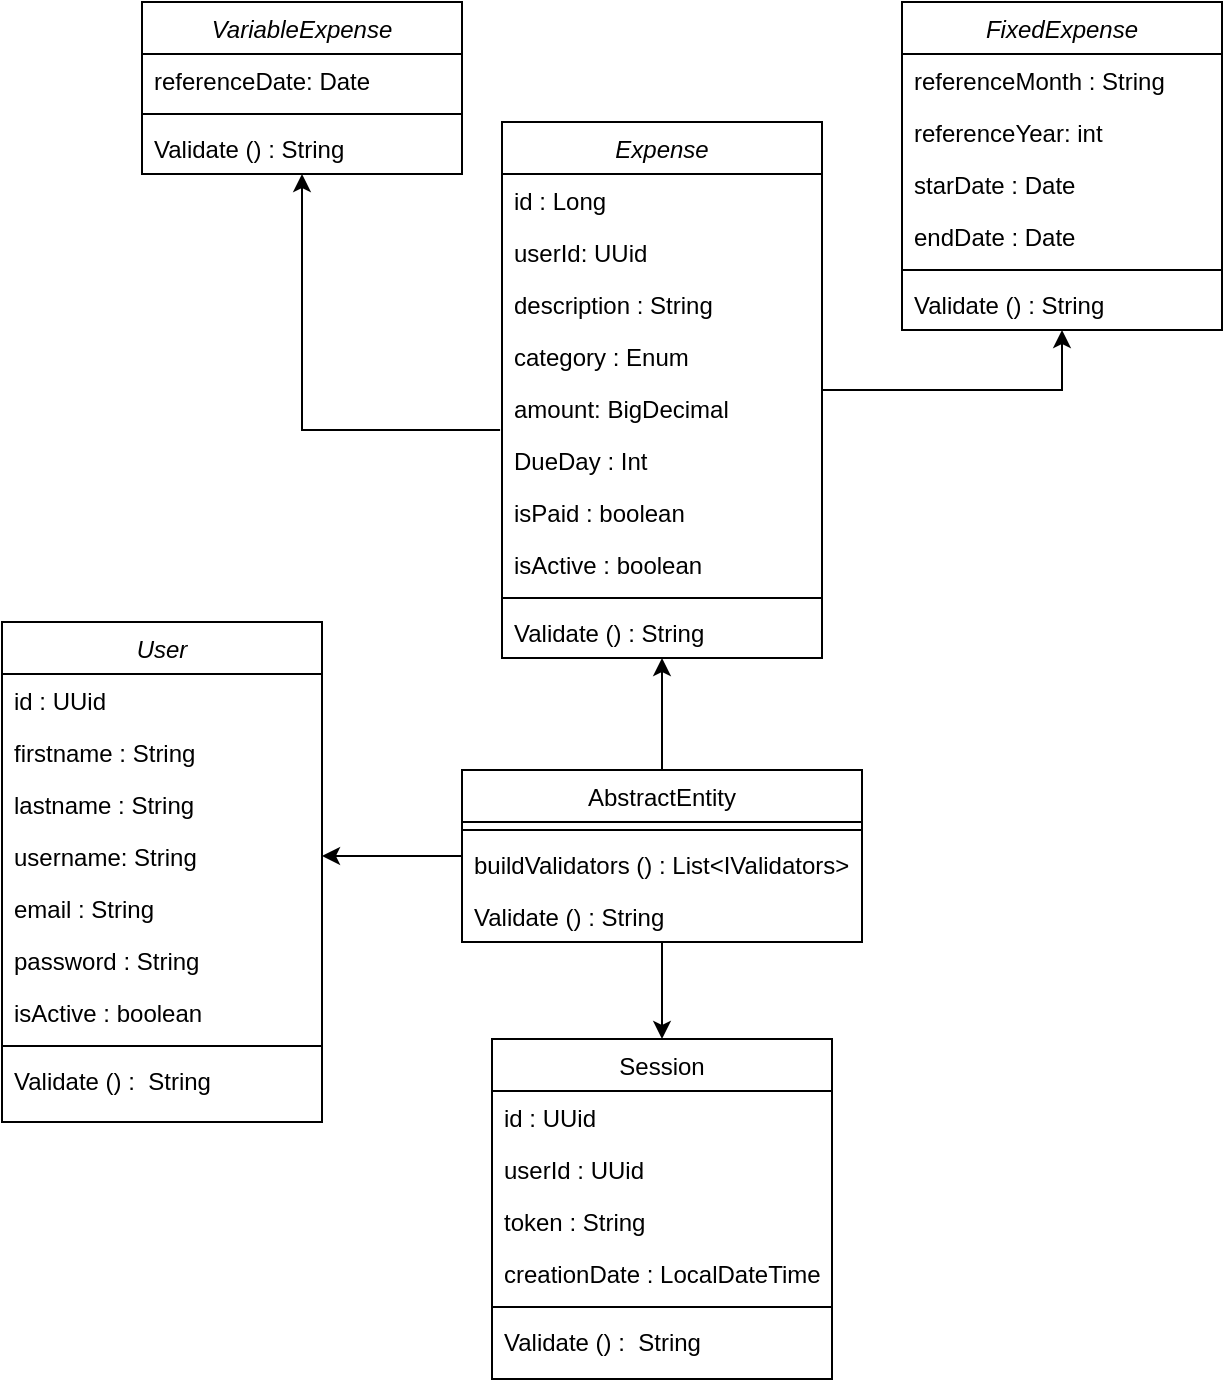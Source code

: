 <mxfile version="24.7.5">
  <diagram id="C5RBs43oDa-KdzZeNtuy" name="Page-1">
    <mxGraphModel dx="472" dy="1864" grid="1" gridSize="10" guides="1" tooltips="1" connect="1" arrows="1" fold="1" page="1" pageScale="1" pageWidth="827" pageHeight="1169" math="0" shadow="0">
      <root>
        <mxCell id="WIyWlLk6GJQsqaUBKTNV-0" />
        <mxCell id="WIyWlLk6GJQsqaUBKTNV-1" parent="WIyWlLk6GJQsqaUBKTNV-0" />
        <mxCell id="zkfFHV4jXpPFQw0GAbJ--0" value="User" style="swimlane;fontStyle=2;align=center;verticalAlign=top;childLayout=stackLayout;horizontal=1;startSize=26;horizontalStack=0;resizeParent=1;resizeLast=0;collapsible=1;marginBottom=0;rounded=0;shadow=0;strokeWidth=1;" parent="WIyWlLk6GJQsqaUBKTNV-1" vertex="1">
          <mxGeometry x="60" y="-610" width="160" height="250" as="geometry">
            <mxRectangle x="230" y="140" width="160" height="26" as="alternateBounds" />
          </mxGeometry>
        </mxCell>
        <mxCell id="ozXj6EtxFYyQ9iXq6MMp-8" value="id : UUid" style="text;align=left;verticalAlign=top;spacingLeft=4;spacingRight=4;overflow=hidden;rotatable=0;points=[[0,0.5],[1,0.5]];portConstraint=eastwest;rounded=0;shadow=0;html=0;" parent="zkfFHV4jXpPFQw0GAbJ--0" vertex="1">
          <mxGeometry y="26" width="160" height="26" as="geometry" />
        </mxCell>
        <mxCell id="zkfFHV4jXpPFQw0GAbJ--1" value="firstname : String" style="text;align=left;verticalAlign=top;spacingLeft=4;spacingRight=4;overflow=hidden;rotatable=0;points=[[0,0.5],[1,0.5]];portConstraint=eastwest;" parent="zkfFHV4jXpPFQw0GAbJ--0" vertex="1">
          <mxGeometry y="52" width="160" height="26" as="geometry" />
        </mxCell>
        <mxCell id="zkfFHV4jXpPFQw0GAbJ--2" value="lastname : String" style="text;align=left;verticalAlign=top;spacingLeft=4;spacingRight=4;overflow=hidden;rotatable=0;points=[[0,0.5],[1,0.5]];portConstraint=eastwest;rounded=0;shadow=0;html=0;" parent="zkfFHV4jXpPFQw0GAbJ--0" vertex="1">
          <mxGeometry y="78" width="160" height="26" as="geometry" />
        </mxCell>
        <mxCell id="ozXj6EtxFYyQ9iXq6MMp-2" value="username: String" style="text;align=left;verticalAlign=top;spacingLeft=4;spacingRight=4;overflow=hidden;rotatable=0;points=[[0,0.5],[1,0.5]];portConstraint=eastwest;rounded=0;shadow=0;html=0;" parent="zkfFHV4jXpPFQw0GAbJ--0" vertex="1">
          <mxGeometry y="104" width="160" height="26" as="geometry" />
        </mxCell>
        <mxCell id="ozXj6EtxFYyQ9iXq6MMp-3" value="email : String" style="text;align=left;verticalAlign=top;spacingLeft=4;spacingRight=4;overflow=hidden;rotatable=0;points=[[0,0.5],[1,0.5]];portConstraint=eastwest;rounded=0;shadow=0;html=0;" parent="zkfFHV4jXpPFQw0GAbJ--0" vertex="1">
          <mxGeometry y="130" width="160" height="26" as="geometry" />
        </mxCell>
        <mxCell id="ozXj6EtxFYyQ9iXq6MMp-4" value="password : String" style="text;align=left;verticalAlign=top;spacingLeft=4;spacingRight=4;overflow=hidden;rotatable=0;points=[[0,0.5],[1,0.5]];portConstraint=eastwest;rounded=0;shadow=0;html=0;" parent="zkfFHV4jXpPFQw0GAbJ--0" vertex="1">
          <mxGeometry y="156" width="160" height="26" as="geometry" />
        </mxCell>
        <mxCell id="ozXj6EtxFYyQ9iXq6MMp-5" value="isActive : boolean" style="text;align=left;verticalAlign=top;spacingLeft=4;spacingRight=4;overflow=hidden;rotatable=0;points=[[0,0.5],[1,0.5]];portConstraint=eastwest;rounded=0;shadow=0;html=0;" parent="zkfFHV4jXpPFQw0GAbJ--0" vertex="1">
          <mxGeometry y="182" width="160" height="26" as="geometry" />
        </mxCell>
        <mxCell id="ozXj6EtxFYyQ9iXq6MMp-6" value="" style="line;html=1;strokeWidth=1;align=left;verticalAlign=middle;spacingTop=-1;spacingLeft=3;spacingRight=3;rotatable=0;labelPosition=right;points=[];portConstraint=eastwest;" parent="zkfFHV4jXpPFQw0GAbJ--0" vertex="1">
          <mxGeometry y="208" width="160" height="8" as="geometry" />
        </mxCell>
        <mxCell id="zkfFHV4jXpPFQw0GAbJ--24" value="Validate () :  String" style="text;align=left;verticalAlign=top;spacingLeft=4;spacingRight=4;overflow=hidden;rotatable=0;points=[[0,0.5],[1,0.5]];portConstraint=eastwest;" parent="zkfFHV4jXpPFQw0GAbJ--0" vertex="1">
          <mxGeometry y="216" width="160" height="26" as="geometry" />
        </mxCell>
        <mxCell id="zkfFHV4jXpPFQw0GAbJ--17" value="Session" style="swimlane;fontStyle=0;align=center;verticalAlign=top;childLayout=stackLayout;horizontal=1;startSize=26;horizontalStack=0;resizeParent=1;resizeLast=0;collapsible=1;marginBottom=0;rounded=0;shadow=0;strokeWidth=1;" parent="WIyWlLk6GJQsqaUBKTNV-1" vertex="1">
          <mxGeometry x="305" y="-401.5" width="170" height="170" as="geometry">
            <mxRectangle x="305" y="-401.5" width="160" height="26" as="alternateBounds" />
          </mxGeometry>
        </mxCell>
        <mxCell id="zkfFHV4jXpPFQw0GAbJ--18" value="id : UUid" style="text;align=left;verticalAlign=top;spacingLeft=4;spacingRight=4;overflow=hidden;rotatable=0;points=[[0,0.5],[1,0.5]];portConstraint=eastwest;" parent="zkfFHV4jXpPFQw0GAbJ--17" vertex="1">
          <mxGeometry y="26" width="170" height="26" as="geometry" />
        </mxCell>
        <mxCell id="zkfFHV4jXpPFQw0GAbJ--19" value="userId : UUid" style="text;align=left;verticalAlign=top;spacingLeft=4;spacingRight=4;overflow=hidden;rotatable=0;points=[[0,0.5],[1,0.5]];portConstraint=eastwest;rounded=0;shadow=0;html=0;" parent="zkfFHV4jXpPFQw0GAbJ--17" vertex="1">
          <mxGeometry y="52" width="170" height="26" as="geometry" />
        </mxCell>
        <mxCell id="zkfFHV4jXpPFQw0GAbJ--20" value="token : String" style="text;align=left;verticalAlign=top;spacingLeft=4;spacingRight=4;overflow=hidden;rotatable=0;points=[[0,0.5],[1,0.5]];portConstraint=eastwest;rounded=0;shadow=0;html=0;" parent="zkfFHV4jXpPFQw0GAbJ--17" vertex="1">
          <mxGeometry y="78" width="170" height="26" as="geometry" />
        </mxCell>
        <mxCell id="zkfFHV4jXpPFQw0GAbJ--22" value="creationDate : LocalDateTime" style="text;align=left;verticalAlign=top;spacingLeft=4;spacingRight=4;overflow=hidden;rotatable=0;points=[[0,0.5],[1,0.5]];portConstraint=eastwest;rounded=0;shadow=0;html=0;" parent="zkfFHV4jXpPFQw0GAbJ--17" vertex="1">
          <mxGeometry y="104" width="170" height="26" as="geometry" />
        </mxCell>
        <mxCell id="zkfFHV4jXpPFQw0GAbJ--23" value="" style="line;html=1;strokeWidth=1;align=left;verticalAlign=middle;spacingTop=-1;spacingLeft=3;spacingRight=3;rotatable=0;labelPosition=right;points=[];portConstraint=eastwest;" parent="zkfFHV4jXpPFQw0GAbJ--17" vertex="1">
          <mxGeometry y="130" width="170" height="8" as="geometry" />
        </mxCell>
        <mxCell id="ozXj6EtxFYyQ9iXq6MMp-9" value="Validate () :  String" style="text;align=left;verticalAlign=top;spacingLeft=4;spacingRight=4;overflow=hidden;rotatable=0;points=[[0,0.5],[1,0.5]];portConstraint=eastwest;" parent="zkfFHV4jXpPFQw0GAbJ--17" vertex="1">
          <mxGeometry y="138" width="170" height="32" as="geometry" />
        </mxCell>
        <mxCell id="ozXj6EtxFYyQ9iXq6MMp-26" value="" style="edgeStyle=orthogonalEdgeStyle;rounded=0;orthogonalLoop=1;jettySize=auto;html=1;entryX=1;entryY=0.5;entryDx=0;entryDy=0;" parent="WIyWlLk6GJQsqaUBKTNV-1" source="ozXj6EtxFYyQ9iXq6MMp-10" target="ozXj6EtxFYyQ9iXq6MMp-2" edge="1">
          <mxGeometry relative="1" as="geometry">
            <mxPoint x="210" y="-487" as="targetPoint" />
          </mxGeometry>
        </mxCell>
        <mxCell id="ozXj6EtxFYyQ9iXq6MMp-28" value="" style="edgeStyle=orthogonalEdgeStyle;rounded=0;orthogonalLoop=1;jettySize=auto;html=1;entryX=0.5;entryY=0;entryDx=0;entryDy=0;" parent="WIyWlLk6GJQsqaUBKTNV-1" source="ozXj6EtxFYyQ9iXq6MMp-10" target="zkfFHV4jXpPFQw0GAbJ--17" edge="1">
          <mxGeometry relative="1" as="geometry">
            <mxPoint x="370" y="-400" as="targetPoint" />
          </mxGeometry>
        </mxCell>
        <mxCell id="NSxjGL2nhsW3SD0Olaca-10" value="" style="edgeStyle=orthogonalEdgeStyle;rounded=0;orthogonalLoop=1;jettySize=auto;html=1;entryX=0.5;entryY=1;entryDx=0;entryDy=0;" parent="WIyWlLk6GJQsqaUBKTNV-1" source="ozXj6EtxFYyQ9iXq6MMp-10" target="NSxjGL2nhsW3SD0Olaca-0" edge="1">
          <mxGeometry relative="1" as="geometry" />
        </mxCell>
        <mxCell id="ozXj6EtxFYyQ9iXq6MMp-10" value="AbstractEntity" style="swimlane;fontStyle=0;align=center;verticalAlign=top;childLayout=stackLayout;horizontal=1;startSize=26;horizontalStack=0;resizeParent=1;resizeLast=0;collapsible=1;marginBottom=0;rounded=0;shadow=0;strokeWidth=1;" parent="WIyWlLk6GJQsqaUBKTNV-1" vertex="1">
          <mxGeometry x="290" y="-536" width="200" height="86" as="geometry">
            <mxRectangle x="550" y="140" width="160" height="26" as="alternateBounds" />
          </mxGeometry>
        </mxCell>
        <mxCell id="ozXj6EtxFYyQ9iXq6MMp-16" value="" style="line;html=1;strokeWidth=1;align=left;verticalAlign=middle;spacingTop=-1;spacingLeft=3;spacingRight=3;rotatable=0;labelPosition=right;points=[];portConstraint=eastwest;" parent="ozXj6EtxFYyQ9iXq6MMp-10" vertex="1">
          <mxGeometry y="26" width="200" height="8" as="geometry" />
        </mxCell>
        <mxCell id="ozXj6EtxFYyQ9iXq6MMp-19" value="buildValidators () : List&lt;IValidators&gt;" style="text;align=left;verticalAlign=top;spacingLeft=4;spacingRight=4;overflow=hidden;rotatable=0;points=[[0,0.5],[1,0.5]];portConstraint=eastwest;" parent="ozXj6EtxFYyQ9iXq6MMp-10" vertex="1">
          <mxGeometry y="34" width="200" height="26" as="geometry" />
        </mxCell>
        <mxCell id="ozXj6EtxFYyQ9iXq6MMp-17" value="Validate () : String" style="text;align=left;verticalAlign=top;spacingLeft=4;spacingRight=4;overflow=hidden;rotatable=0;points=[[0,0.5],[1,0.5]];portConstraint=eastwest;" parent="ozXj6EtxFYyQ9iXq6MMp-10" vertex="1">
          <mxGeometry y="60" width="200" height="26" as="geometry" />
        </mxCell>
        <mxCell id="NSxjGL2nhsW3SD0Olaca-23" value="" style="edgeStyle=orthogonalEdgeStyle;rounded=0;orthogonalLoop=1;jettySize=auto;html=1;entryX=0.5;entryY=1;entryDx=0;entryDy=0;" parent="WIyWlLk6GJQsqaUBKTNV-1" source="NSxjGL2nhsW3SD0Olaca-0" target="NSxjGL2nhsW3SD0Olaca-12" edge="1">
          <mxGeometry relative="1" as="geometry">
            <mxPoint x="620" y="-740" as="targetPoint" />
          </mxGeometry>
        </mxCell>
        <mxCell id="NSxjGL2nhsW3SD0Olaca-0" value="Expense" style="swimlane;fontStyle=2;align=center;verticalAlign=top;childLayout=stackLayout;horizontal=1;startSize=26;horizontalStack=0;resizeParent=1;resizeLast=0;collapsible=1;marginBottom=0;rounded=0;shadow=0;strokeWidth=1;" parent="WIyWlLk6GJQsqaUBKTNV-1" vertex="1">
          <mxGeometry x="310" y="-860" width="160" height="268" as="geometry">
            <mxRectangle x="230" y="140" width="160" height="26" as="alternateBounds" />
          </mxGeometry>
        </mxCell>
        <mxCell id="NSxjGL2nhsW3SD0Olaca-1" value="id : Long" style="text;align=left;verticalAlign=top;spacingLeft=4;spacingRight=4;overflow=hidden;rotatable=0;points=[[0,0.5],[1,0.5]];portConstraint=eastwest;rounded=0;shadow=0;html=0;" parent="NSxjGL2nhsW3SD0Olaca-0" vertex="1">
          <mxGeometry y="26" width="160" height="26" as="geometry" />
        </mxCell>
        <mxCell id="NSxjGL2nhsW3SD0Olaca-11" value="userId: UUid" style="text;align=left;verticalAlign=top;spacingLeft=4;spacingRight=4;overflow=hidden;rotatable=0;points=[[0,0.5],[1,0.5]];portConstraint=eastwest;rounded=0;shadow=0;html=0;" parent="NSxjGL2nhsW3SD0Olaca-0" vertex="1">
          <mxGeometry y="52" width="160" height="26" as="geometry" />
        </mxCell>
        <mxCell id="NSxjGL2nhsW3SD0Olaca-3" value="description : String" style="text;align=left;verticalAlign=top;spacingLeft=4;spacingRight=4;overflow=hidden;rotatable=0;points=[[0,0.5],[1,0.5]];portConstraint=eastwest;rounded=0;shadow=0;html=0;" parent="NSxjGL2nhsW3SD0Olaca-0" vertex="1">
          <mxGeometry y="78" width="160" height="26" as="geometry" />
        </mxCell>
        <mxCell id="NSxjGL2nhsW3SD0Olaca-4" value="category : Enum " style="text;align=left;verticalAlign=top;spacingLeft=4;spacingRight=4;overflow=hidden;rotatable=0;points=[[0,0.5],[1,0.5]];portConstraint=eastwest;rounded=0;shadow=0;html=0;" parent="NSxjGL2nhsW3SD0Olaca-0" vertex="1">
          <mxGeometry y="104" width="160" height="26" as="geometry" />
        </mxCell>
        <mxCell id="NSxjGL2nhsW3SD0Olaca-31" value="amount: BigDecimal" style="text;align=left;verticalAlign=top;spacingLeft=4;spacingRight=4;overflow=hidden;rotatable=0;points=[[0,0.5],[1,0.5]];portConstraint=eastwest;rounded=0;shadow=0;html=0;" parent="NSxjGL2nhsW3SD0Olaca-0" vertex="1">
          <mxGeometry y="130" width="160" height="26" as="geometry" />
        </mxCell>
        <mxCell id="NSxjGL2nhsW3SD0Olaca-6" value="DueDay : Int" style="text;align=left;verticalAlign=top;spacingLeft=4;spacingRight=4;overflow=hidden;rotatable=0;points=[[0,0.5],[1,0.5]];portConstraint=eastwest;rounded=0;shadow=0;html=0;" parent="NSxjGL2nhsW3SD0Olaca-0" vertex="1">
          <mxGeometry y="156" width="160" height="26" as="geometry" />
        </mxCell>
        <mxCell id="NSxjGL2nhsW3SD0Olaca-37" value="isPaid : boolean" style="text;align=left;verticalAlign=top;spacingLeft=4;spacingRight=4;overflow=hidden;rotatable=0;points=[[0,0.5],[1,0.5]];portConstraint=eastwest;rounded=0;shadow=0;html=0;" parent="NSxjGL2nhsW3SD0Olaca-0" vertex="1">
          <mxGeometry y="182" width="160" height="26" as="geometry" />
        </mxCell>
        <mxCell id="NSxjGL2nhsW3SD0Olaca-7" value="isActive : boolean" style="text;align=left;verticalAlign=top;spacingLeft=4;spacingRight=4;overflow=hidden;rotatable=0;points=[[0,0.5],[1,0.5]];portConstraint=eastwest;rounded=0;shadow=0;html=0;" parent="NSxjGL2nhsW3SD0Olaca-0" vertex="1">
          <mxGeometry y="208" width="160" height="26" as="geometry" />
        </mxCell>
        <mxCell id="NSxjGL2nhsW3SD0Olaca-8" value="" style="line;html=1;strokeWidth=1;align=left;verticalAlign=middle;spacingTop=-1;spacingLeft=3;spacingRight=3;rotatable=0;labelPosition=right;points=[];portConstraint=eastwest;" parent="NSxjGL2nhsW3SD0Olaca-0" vertex="1">
          <mxGeometry y="234" width="160" height="8" as="geometry" />
        </mxCell>
        <mxCell id="NSxjGL2nhsW3SD0Olaca-9" value="Validate () : String" style="text;align=left;verticalAlign=top;spacingLeft=4;spacingRight=4;overflow=hidden;rotatable=0;points=[[0,0.5],[1,0.5]];portConstraint=eastwest;" parent="NSxjGL2nhsW3SD0Olaca-0" vertex="1">
          <mxGeometry y="242" width="160" height="26" as="geometry" />
        </mxCell>
        <mxCell id="NSxjGL2nhsW3SD0Olaca-12" value="FixedExpense" style="swimlane;fontStyle=2;align=center;verticalAlign=top;childLayout=stackLayout;horizontal=1;startSize=26;horizontalStack=0;resizeParent=1;resizeLast=0;collapsible=1;marginBottom=0;rounded=0;shadow=0;strokeWidth=1;" parent="WIyWlLk6GJQsqaUBKTNV-1" vertex="1">
          <mxGeometry x="510" y="-920" width="160" height="164" as="geometry">
            <mxRectangle x="230" y="140" width="160" height="26" as="alternateBounds" />
          </mxGeometry>
        </mxCell>
        <mxCell id="NSxjGL2nhsW3SD0Olaca-33" value="referenceMonth : String" style="text;align=left;verticalAlign=top;spacingLeft=4;spacingRight=4;overflow=hidden;rotatable=0;points=[[0,0.5],[1,0.5]];portConstraint=eastwest;rounded=0;shadow=0;html=0;" parent="NSxjGL2nhsW3SD0Olaca-12" vertex="1">
          <mxGeometry y="26" width="160" height="26" as="geometry" />
        </mxCell>
        <mxCell id="NSxjGL2nhsW3SD0Olaca-34" value="referenceYear: int" style="text;align=left;verticalAlign=top;spacingLeft=4;spacingRight=4;overflow=hidden;rotatable=0;points=[[0,0.5],[1,0.5]];portConstraint=eastwest;rounded=0;shadow=0;html=0;" parent="NSxjGL2nhsW3SD0Olaca-12" vertex="1">
          <mxGeometry y="52" width="160" height="26" as="geometry" />
        </mxCell>
        <mxCell id="NSxjGL2nhsW3SD0Olaca-14" value="starDate : Date" style="text;align=left;verticalAlign=top;spacingLeft=4;spacingRight=4;overflow=hidden;rotatable=0;points=[[0,0.5],[1,0.5]];portConstraint=eastwest;rounded=0;shadow=0;html=0;" parent="NSxjGL2nhsW3SD0Olaca-12" vertex="1">
          <mxGeometry y="78" width="160" height="26" as="geometry" />
        </mxCell>
        <mxCell id="NSxjGL2nhsW3SD0Olaca-15" value="endDate : Date" style="text;align=left;verticalAlign=top;spacingLeft=4;spacingRight=4;overflow=hidden;rotatable=0;points=[[0,0.5],[1,0.5]];portConstraint=eastwest;rounded=0;shadow=0;html=0;" parent="NSxjGL2nhsW3SD0Olaca-12" vertex="1">
          <mxGeometry y="104" width="160" height="26" as="geometry" />
        </mxCell>
        <mxCell id="NSxjGL2nhsW3SD0Olaca-20" value="" style="line;html=1;strokeWidth=1;align=left;verticalAlign=middle;spacingTop=-1;spacingLeft=3;spacingRight=3;rotatable=0;labelPosition=right;points=[];portConstraint=eastwest;" parent="NSxjGL2nhsW3SD0Olaca-12" vertex="1">
          <mxGeometry y="130" width="160" height="8" as="geometry" />
        </mxCell>
        <mxCell id="NSxjGL2nhsW3SD0Olaca-21" value="Validate () : String" style="text;align=left;verticalAlign=top;spacingLeft=4;spacingRight=4;overflow=hidden;rotatable=0;points=[[0,0.5],[1,0.5]];portConstraint=eastwest;" parent="NSxjGL2nhsW3SD0Olaca-12" vertex="1">
          <mxGeometry y="138" width="160" height="26" as="geometry" />
        </mxCell>
        <mxCell id="NSxjGL2nhsW3SD0Olaca-24" value="VariableExpense" style="swimlane;fontStyle=2;align=center;verticalAlign=top;childLayout=stackLayout;horizontal=1;startSize=26;horizontalStack=0;resizeParent=1;resizeLast=0;collapsible=1;marginBottom=0;rounded=0;shadow=0;strokeWidth=1;" parent="WIyWlLk6GJQsqaUBKTNV-1" vertex="1">
          <mxGeometry x="130" y="-920" width="160" height="86" as="geometry">
            <mxRectangle x="130" y="-920" width="160" height="26" as="alternateBounds" />
          </mxGeometry>
        </mxCell>
        <mxCell id="NSxjGL2nhsW3SD0Olaca-35" value="referenceDate: Date" style="text;align=left;verticalAlign=top;spacingLeft=4;spacingRight=4;overflow=hidden;rotatable=0;points=[[0,0.5],[1,0.5]];portConstraint=eastwest;rounded=0;shadow=0;html=0;" parent="NSxjGL2nhsW3SD0Olaca-24" vertex="1">
          <mxGeometry y="26" width="160" height="26" as="geometry" />
        </mxCell>
        <mxCell id="NSxjGL2nhsW3SD0Olaca-27" value="" style="line;html=1;strokeWidth=1;align=left;verticalAlign=middle;spacingTop=-1;spacingLeft=3;spacingRight=3;rotatable=0;labelPosition=right;points=[];portConstraint=eastwest;" parent="NSxjGL2nhsW3SD0Olaca-24" vertex="1">
          <mxGeometry y="52" width="160" height="8" as="geometry" />
        </mxCell>
        <mxCell id="NSxjGL2nhsW3SD0Olaca-28" value="Validate () : String" style="text;align=left;verticalAlign=top;spacingLeft=4;spacingRight=4;overflow=hidden;rotatable=0;points=[[0,0.5],[1,0.5]];portConstraint=eastwest;" parent="NSxjGL2nhsW3SD0Olaca-24" vertex="1">
          <mxGeometry y="60" width="160" height="26" as="geometry" />
        </mxCell>
        <mxCell id="NSxjGL2nhsW3SD0Olaca-32" value="" style="edgeStyle=orthogonalEdgeStyle;rounded=0;orthogonalLoop=1;jettySize=auto;html=1;entryX=0.5;entryY=1;entryDx=0;entryDy=0;exitX=-0.006;exitY=0.923;exitDx=0;exitDy=0;exitPerimeter=0;" parent="WIyWlLk6GJQsqaUBKTNV-1" source="NSxjGL2nhsW3SD0Olaca-31" target="NSxjGL2nhsW3SD0Olaca-24" edge="1">
          <mxGeometry relative="1" as="geometry">
            <mxPoint x="480" y="-673" as="sourcePoint" />
            <mxPoint x="580" y="-750" as="targetPoint" />
          </mxGeometry>
        </mxCell>
      </root>
    </mxGraphModel>
  </diagram>
</mxfile>

